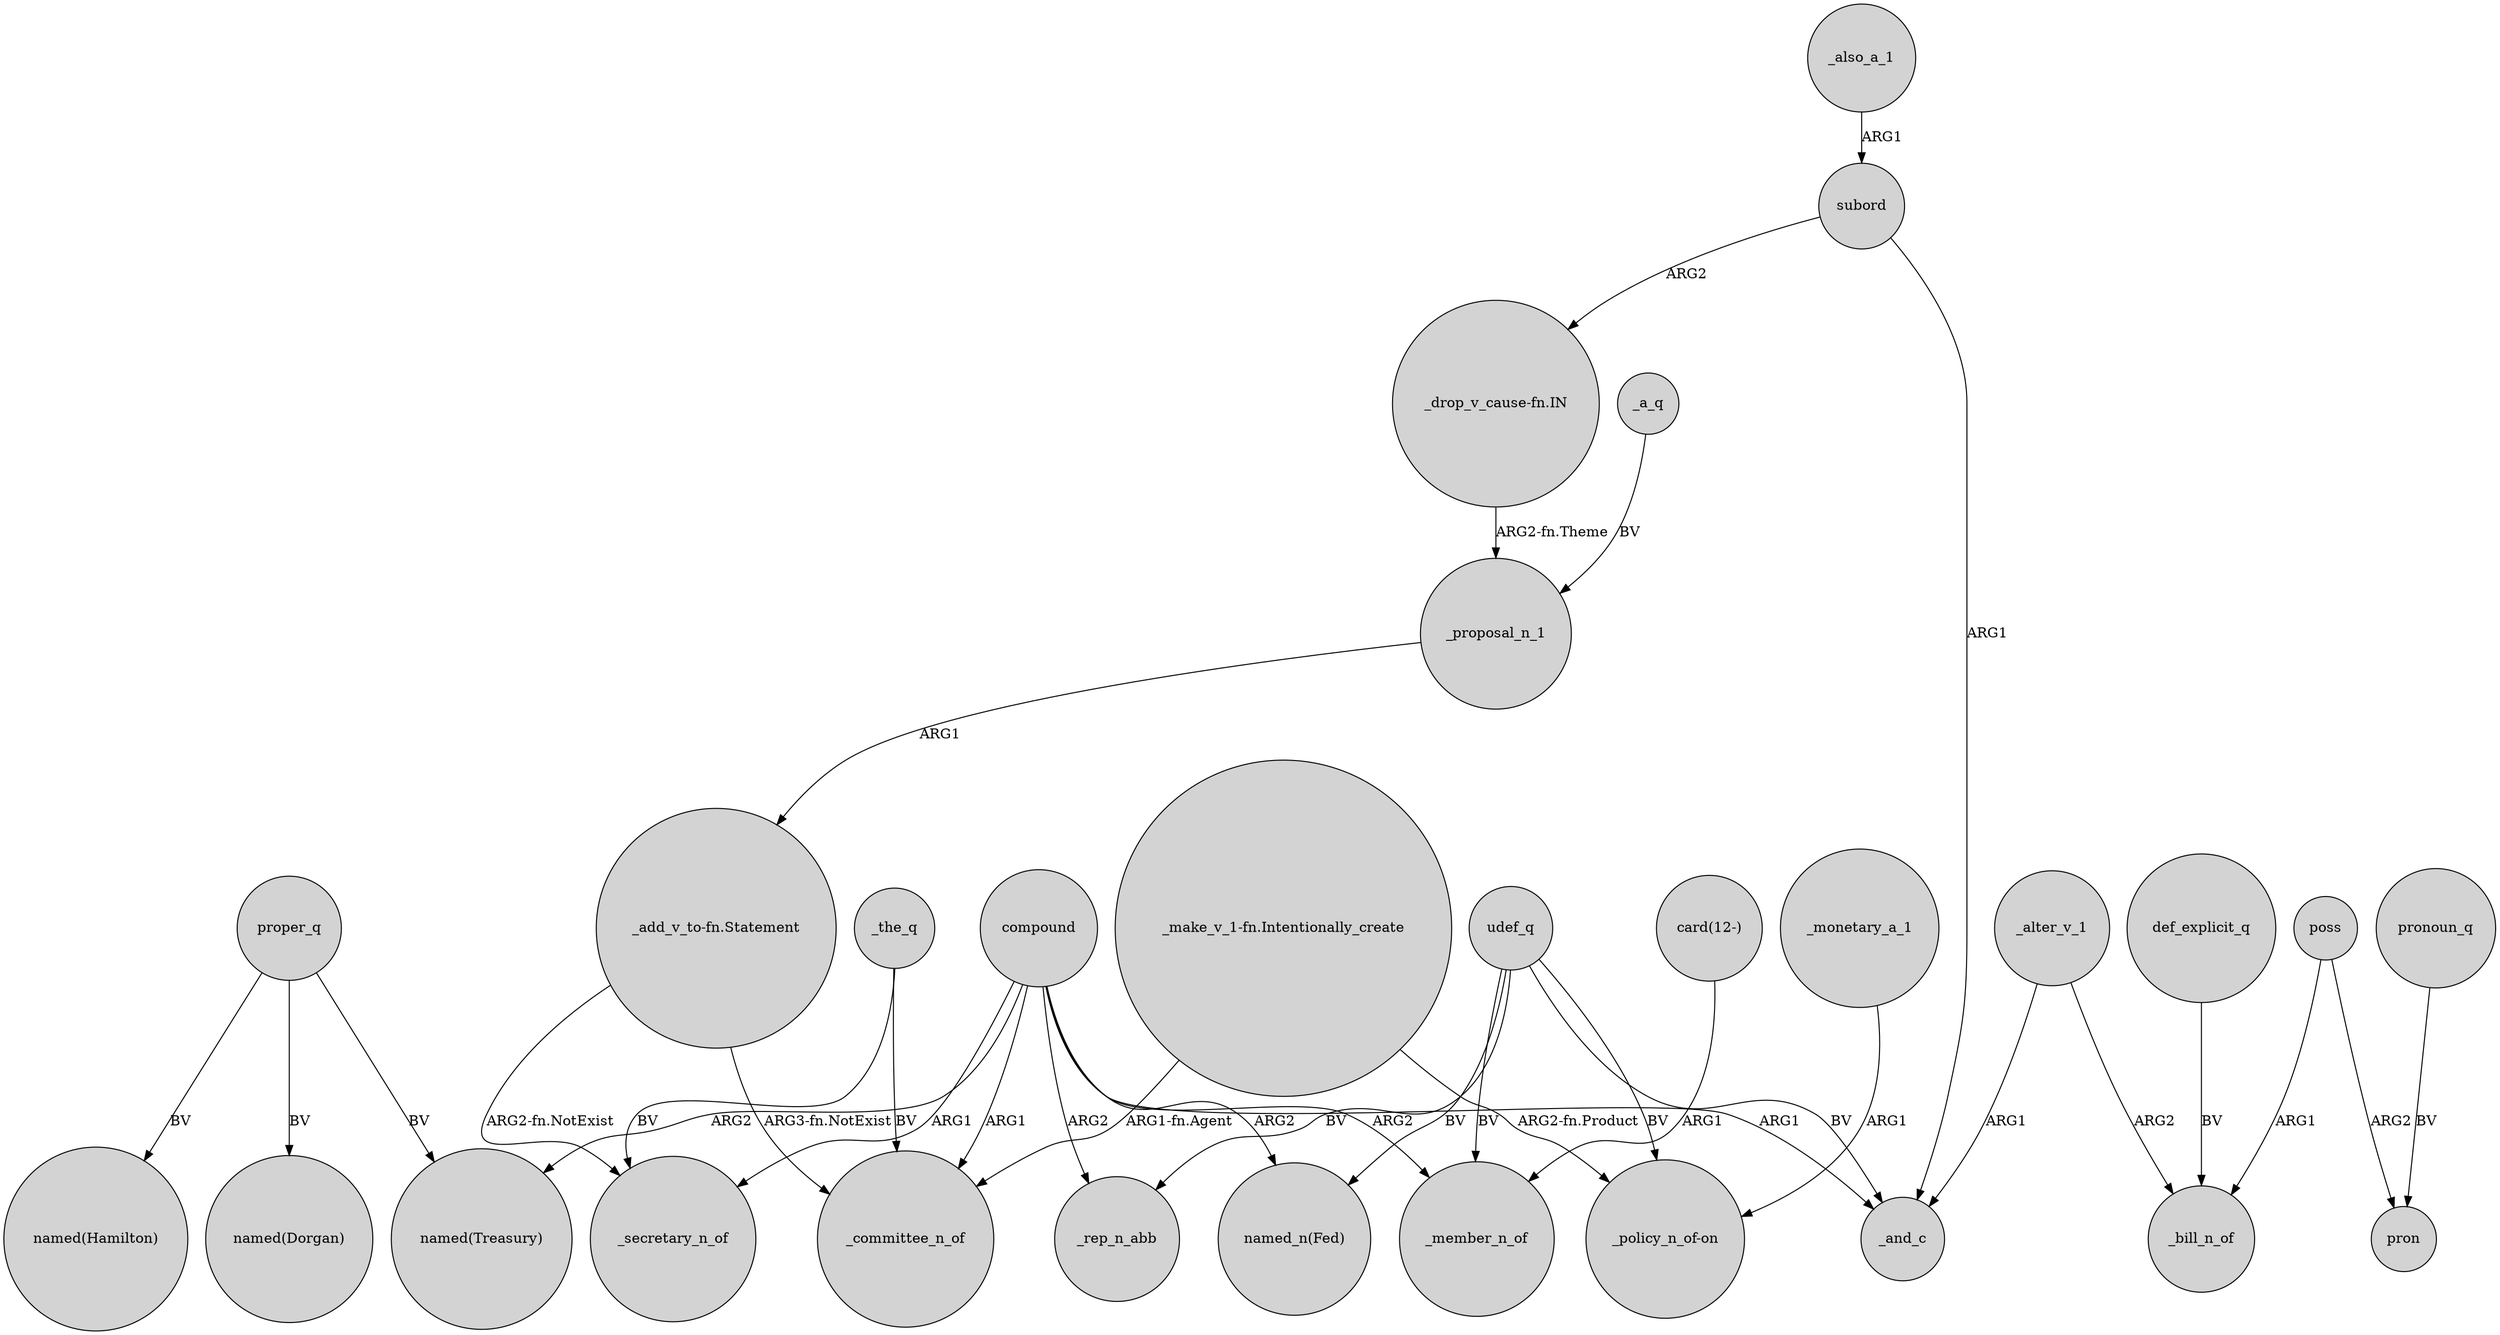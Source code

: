digraph {
	node [shape=circle style=filled]
	compound -> "named(Treasury)" [label=ARG2]
	"_add_v_to-fn.Statement" -> _committee_n_of [label="ARG3-fn.NotExist"]
	poss -> pron [label=ARG2]
	"_make_v_1-fn.Intentionally_create" -> _committee_n_of [label="ARG1-fn.Agent"]
	compound -> _rep_n_abb [label=ARG2]
	"_drop_v_cause-fn.IN" -> _proposal_n_1 [label="ARG2-fn.Theme"]
	_alter_v_1 -> _and_c [label=ARG1]
	compound -> "named_n(Fed)" [label=ARG2]
	_the_q -> _committee_n_of [label=BV]
	"_make_v_1-fn.Intentionally_create" -> "_policy_n_of-on" [label="ARG2-fn.Product"]
	udef_q -> "_policy_n_of-on" [label=BV]
	compound -> _member_n_of [label=ARG2]
	udef_q -> _rep_n_abb [label=BV]
	proper_q -> "named(Dorgan)" [label=BV]
	_the_q -> _secretary_n_of [label=BV]
	"card(12-)" -> _member_n_of [label=ARG1]
	"_add_v_to-fn.Statement" -> _secretary_n_of [label="ARG2-fn.NotExist"]
	pronoun_q -> pron [label=BV]
	subord -> _and_c [label=ARG1]
	subord -> "_drop_v_cause-fn.IN" [label=ARG2]
	_also_a_1 -> subord [label=ARG1]
	udef_q -> _member_n_of [label=BV]
	compound -> _and_c [label=ARG1]
	udef_q -> "named_n(Fed)" [label=BV]
	def_explicit_q -> _bill_n_of [label=BV]
	proper_q -> "named(Treasury)" [label=BV]
	_monetary_a_1 -> "_policy_n_of-on" [label=ARG1]
	_alter_v_1 -> _bill_n_of [label=ARG2]
	poss -> _bill_n_of [label=ARG1]
	compound -> _committee_n_of [label=ARG1]
	_proposal_n_1 -> "_add_v_to-fn.Statement" [label=ARG1]
	udef_q -> _and_c [label=BV]
	compound -> _secretary_n_of [label=ARG1]
	_a_q -> _proposal_n_1 [label=BV]
	proper_q -> "named(Hamilton)" [label=BV]
}
